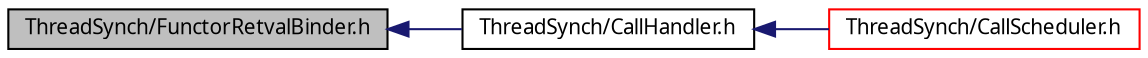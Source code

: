 digraph G
{
  edge [fontname="FreeSans.ttf",fontsize=10,labelfontname="FreeSans.ttf",labelfontsize=10];
  node [fontname="FreeSans.ttf",fontsize=10,shape=record];
  rankdir=LR;
  Node1 [label="ThreadSynch/FunctorRetvalBinder.h",height=0.2,width=0.4,color="black", fillcolor="grey75", style="filled" fontcolor="black"];
  Node1 -> Node2 [dir=back,color="midnightblue",fontsize=10,style="solid",fontname="FreeSans.ttf"];
  Node2 [label="ThreadSynch/CallHandler.h",height=0.2,width=0.4,color="black", fillcolor="white", style="filled",URL="$_call_handler_8h.html"];
  Node2 -> Node3 [dir=back,color="midnightblue",fontsize=10,style="solid",fontname="FreeSans.ttf"];
  Node3 [label="ThreadSynch/CallScheduler.h",height=0.2,width=0.4,color="red", fillcolor="white", style="filled",URL="$_call_scheduler_8h.html"];
}
